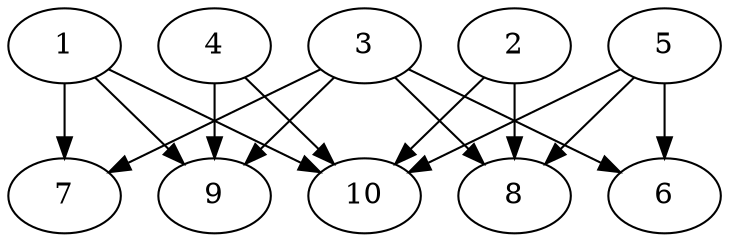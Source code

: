 // DAG automatically generated by daggen at Thu Oct  3 13:58:04 2019
// ./daggen --dot -n 10 --ccr 0.3 --fat 0.7 --regular 0.9 --density 0.7 --mindata 5242880 --maxdata 52428800 
digraph G {
  1 [size="157853013", alpha="0.15", expect_size="47355904"] 
  1 -> 7 [size ="47355904"]
  1 -> 9 [size ="47355904"]
  1 -> 10 [size ="47355904"]
  2 [size="66577067", alpha="0.13", expect_size="19973120"] 
  2 -> 8 [size ="19973120"]
  2 -> 10 [size ="19973120"]
  3 [size="161191253", alpha="0.01", expect_size="48357376"] 
  3 -> 6 [size ="48357376"]
  3 -> 7 [size ="48357376"]
  3 -> 8 [size ="48357376"]
  3 -> 9 [size ="48357376"]
  4 [size="33450667", alpha="0.15", expect_size="10035200"] 
  4 -> 9 [size ="10035200"]
  4 -> 10 [size ="10035200"]
  5 [size="29289813", alpha="0.02", expect_size="8786944"] 
  5 -> 6 [size ="8786944"]
  5 -> 8 [size ="8786944"]
  5 -> 10 [size ="8786944"]
  6 [size="62443520", alpha="0.14", expect_size="18733056"] 
  7 [size="90091520", alpha="0.12", expect_size="27027456"] 
  8 [size="96317440", alpha="0.20", expect_size="28895232"] 
  9 [size="83759787", alpha="0.01", expect_size="25127936"] 
  10 [size="42523307", alpha="0.18", expect_size="12756992"] 
}
